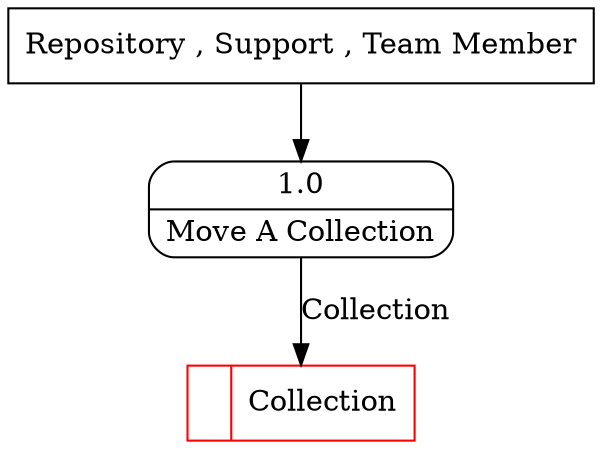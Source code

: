 digraph dfd2{ 
node[shape=record]
200 [label="<f0>  |<f1> Collection " color=red];
201 [label="Repository , Support , Team Member" shape=box];
202 [label="{<f0> 1.0|<f1> Move A Collection }" shape=Mrecord];
201 -> 202
202 -> 200 [label="Collection"]
}